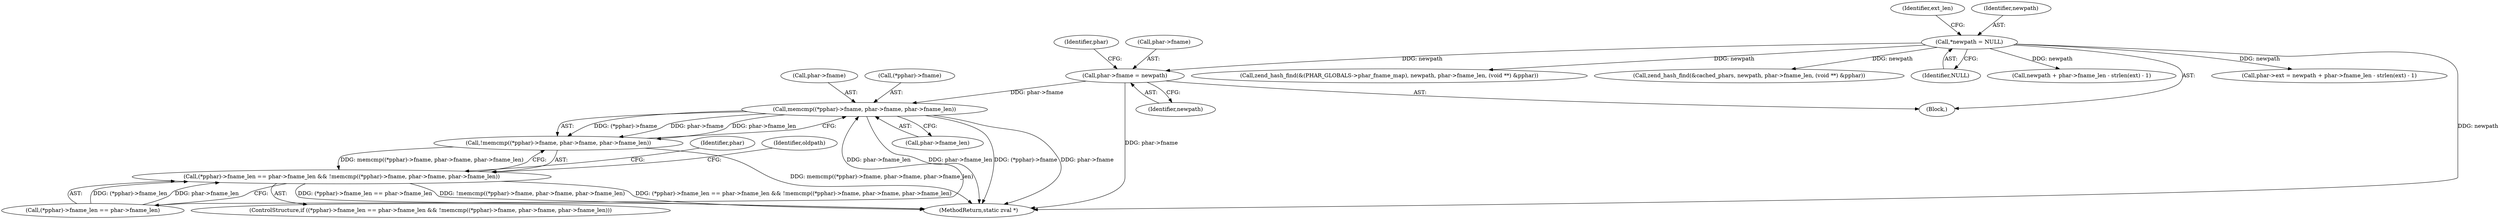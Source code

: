 digraph "0_php_b2cf3f064b8f5efef89bb084521b61318c71781b@pointer" {
"1000338" [label="(Call,phar->fname = newpath)"];
"1000128" [label="(Call,*newpath = NULL)"];
"1000411" [label="(Call,memcmp((*pphar)->fname, phar->fname, phar->fname_len))"];
"1000410" [label="(Call,!memcmp((*pphar)->fname, phar->fname, phar->fname_len))"];
"1000401" [label="(Call,(*pphar)->fname_len == phar->fname_len && !memcmp((*pphar)->fname, phar->fname, phar->fname_len))"];
"1000386" [label="(Call,zend_hash_find(&(PHAR_GLOBALS->phar_fname_map), newpath, phar->fname_len, (void **) &pphar))"];
"1000410" [label="(Call,!memcmp((*pphar)->fname, phar->fname, phar->fname_len))"];
"1000416" [label="(Call,phar->fname)"];
"1000412" [label="(Call,(*pphar)->fname)"];
"1000128" [label="(Call,*newpath = NULL)"];
"1000345" [label="(Identifier,phar)"];
"1000342" [label="(Identifier,newpath)"];
"1000367" [label="(Call,zend_hash_find(&cached_phars, newpath, phar->fname_len, (void **) &pphar))"];
"1000419" [label="(Call,phar->fname_len)"];
"1000401" [label="(Call,(*pphar)->fname_len == phar->fname_len && !memcmp((*pphar)->fname, phar->fname, phar->fname_len))"];
"1000130" [label="(Identifier,NULL)"];
"1000428" [label="(Identifier,phar)"];
"1000489" [label="(Identifier,oldpath)"];
"1000411" [label="(Call,memcmp((*pphar)->fname, phar->fname, phar->fname_len))"];
"1000347" [label="(Call,newpath + phar->fname_len - strlen(ext) - 1)"];
"1000138" [label="(Identifier,ext_len)"];
"1000400" [label="(ControlStructure,if ((*pphar)->fname_len == phar->fname_len && !memcmp((*pphar)->fname, phar->fname, phar->fname_len)))"];
"1000339" [label="(Call,phar->fname)"];
"1000106" [label="(Block,)"];
"1000129" [label="(Identifier,newpath)"];
"1000402" [label="(Call,(*pphar)->fname_len == phar->fname_len)"];
"1000343" [label="(Call,phar->ext = newpath + phar->fname_len - strlen(ext) - 1)"];
"1000338" [label="(Call,phar->fname = newpath)"];
"1000686" [label="(MethodReturn,static zval *)"];
"1000338" -> "1000106"  [label="AST: "];
"1000338" -> "1000342"  [label="CFG: "];
"1000339" -> "1000338"  [label="AST: "];
"1000342" -> "1000338"  [label="AST: "];
"1000345" -> "1000338"  [label="CFG: "];
"1000338" -> "1000686"  [label="DDG: phar->fname"];
"1000128" -> "1000338"  [label="DDG: newpath"];
"1000338" -> "1000411"  [label="DDG: phar->fname"];
"1000128" -> "1000106"  [label="AST: "];
"1000128" -> "1000130"  [label="CFG: "];
"1000129" -> "1000128"  [label="AST: "];
"1000130" -> "1000128"  [label="AST: "];
"1000138" -> "1000128"  [label="CFG: "];
"1000128" -> "1000686"  [label="DDG: newpath"];
"1000128" -> "1000343"  [label="DDG: newpath"];
"1000128" -> "1000347"  [label="DDG: newpath"];
"1000128" -> "1000367"  [label="DDG: newpath"];
"1000128" -> "1000386"  [label="DDG: newpath"];
"1000411" -> "1000410"  [label="AST: "];
"1000411" -> "1000419"  [label="CFG: "];
"1000412" -> "1000411"  [label="AST: "];
"1000416" -> "1000411"  [label="AST: "];
"1000419" -> "1000411"  [label="AST: "];
"1000410" -> "1000411"  [label="CFG: "];
"1000411" -> "1000686"  [label="DDG: (*pphar)->fname"];
"1000411" -> "1000686"  [label="DDG: phar->fname"];
"1000411" -> "1000686"  [label="DDG: phar->fname_len"];
"1000411" -> "1000410"  [label="DDG: (*pphar)->fname"];
"1000411" -> "1000410"  [label="DDG: phar->fname"];
"1000411" -> "1000410"  [label="DDG: phar->fname_len"];
"1000402" -> "1000411"  [label="DDG: phar->fname_len"];
"1000410" -> "1000401"  [label="AST: "];
"1000401" -> "1000410"  [label="CFG: "];
"1000410" -> "1000686"  [label="DDG: memcmp((*pphar)->fname, phar->fname, phar->fname_len)"];
"1000410" -> "1000401"  [label="DDG: memcmp((*pphar)->fname, phar->fname, phar->fname_len)"];
"1000401" -> "1000400"  [label="AST: "];
"1000401" -> "1000402"  [label="CFG: "];
"1000402" -> "1000401"  [label="AST: "];
"1000428" -> "1000401"  [label="CFG: "];
"1000489" -> "1000401"  [label="CFG: "];
"1000401" -> "1000686"  [label="DDG: (*pphar)->fname_len == phar->fname_len && !memcmp((*pphar)->fname, phar->fname, phar->fname_len)"];
"1000401" -> "1000686"  [label="DDG: (*pphar)->fname_len == phar->fname_len"];
"1000401" -> "1000686"  [label="DDG: !memcmp((*pphar)->fname, phar->fname, phar->fname_len)"];
"1000402" -> "1000401"  [label="DDG: (*pphar)->fname_len"];
"1000402" -> "1000401"  [label="DDG: phar->fname_len"];
}
